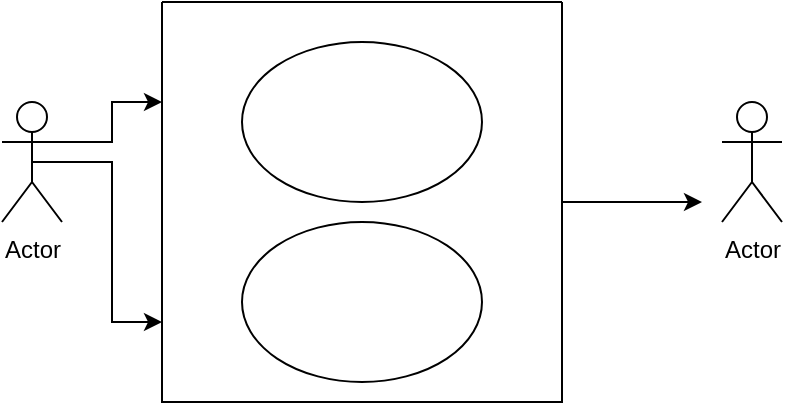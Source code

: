 <mxfile version="28.0.6">
  <diagram name="Página-1" id="5V5Lha0sutUM6fblqGhu">
    <mxGraphModel dx="1426" dy="743" grid="1" gridSize="10" guides="1" tooltips="1" connect="1" arrows="1" fold="1" page="1" pageScale="1" pageWidth="827" pageHeight="1169" math="0" shadow="0">
      <root>
        <mxCell id="0" />
        <mxCell id="1" parent="0" />
        <mxCell id="proi3J-WzatVridSsufi-8" style="edgeStyle=orthogonalEdgeStyle;rounded=0;orthogonalLoop=1;jettySize=auto;html=1;exitX=0.5;exitY=0.5;exitDx=0;exitDy=0;exitPerimeter=0;" parent="1" source="proi3J-WzatVridSsufi-1" target="proi3J-WzatVridSsufi-3" edge="1">
          <mxGeometry relative="1" as="geometry">
            <mxPoint x="300" y="360" as="targetPoint" />
            <Array as="points">
              <mxPoint x="285" y="360" />
              <mxPoint x="285" y="440" />
            </Array>
          </mxGeometry>
        </mxCell>
        <mxCell id="proi3J-WzatVridSsufi-9" style="edgeStyle=orthogonalEdgeStyle;rounded=0;orthogonalLoop=1;jettySize=auto;html=1;exitX=1;exitY=0.333;exitDx=0;exitDy=0;exitPerimeter=0;entryX=0;entryY=0.25;entryDx=0;entryDy=0;" parent="1" source="proi3J-WzatVridSsufi-1" target="proi3J-WzatVridSsufi-3" edge="1">
          <mxGeometry relative="1" as="geometry" />
        </mxCell>
        <mxCell id="proi3J-WzatVridSsufi-1" value="Actor" style="shape=umlActor;verticalLabelPosition=bottom;verticalAlign=top;html=1;outlineConnect=0;" parent="1" vertex="1">
          <mxGeometry x="230" y="330" width="30" height="60" as="geometry" />
        </mxCell>
        <mxCell id="proi3J-WzatVridSsufi-6" style="edgeStyle=orthogonalEdgeStyle;rounded=0;orthogonalLoop=1;jettySize=auto;html=1;exitX=1;exitY=0.5;exitDx=0;exitDy=0;" parent="1" source="proi3J-WzatVridSsufi-3" edge="1">
          <mxGeometry relative="1" as="geometry">
            <mxPoint x="580" y="380" as="targetPoint" />
          </mxGeometry>
        </mxCell>
        <mxCell id="proi3J-WzatVridSsufi-3" value="" style="swimlane;startSize=0;" parent="1" vertex="1">
          <mxGeometry x="310" y="280" width="200" height="200" as="geometry" />
        </mxCell>
        <mxCell id="proi3J-WzatVridSsufi-10" value="" style="ellipse;whiteSpace=wrap;html=1;" parent="proi3J-WzatVridSsufi-3" vertex="1">
          <mxGeometry x="40" y="20" width="120" height="80" as="geometry" />
        </mxCell>
        <mxCell id="proi3J-WzatVridSsufi-11" value="" style="ellipse;whiteSpace=wrap;html=1;" parent="proi3J-WzatVridSsufi-3" vertex="1">
          <mxGeometry x="40" y="110" width="120" height="80" as="geometry" />
        </mxCell>
        <mxCell id="proi3J-WzatVridSsufi-4" value="Actor" style="shape=umlActor;verticalLabelPosition=bottom;verticalAlign=top;html=1;outlineConnect=0;" parent="1" vertex="1">
          <mxGeometry x="590" y="330" width="30" height="60" as="geometry" />
        </mxCell>
      </root>
    </mxGraphModel>
  </diagram>
</mxfile>
